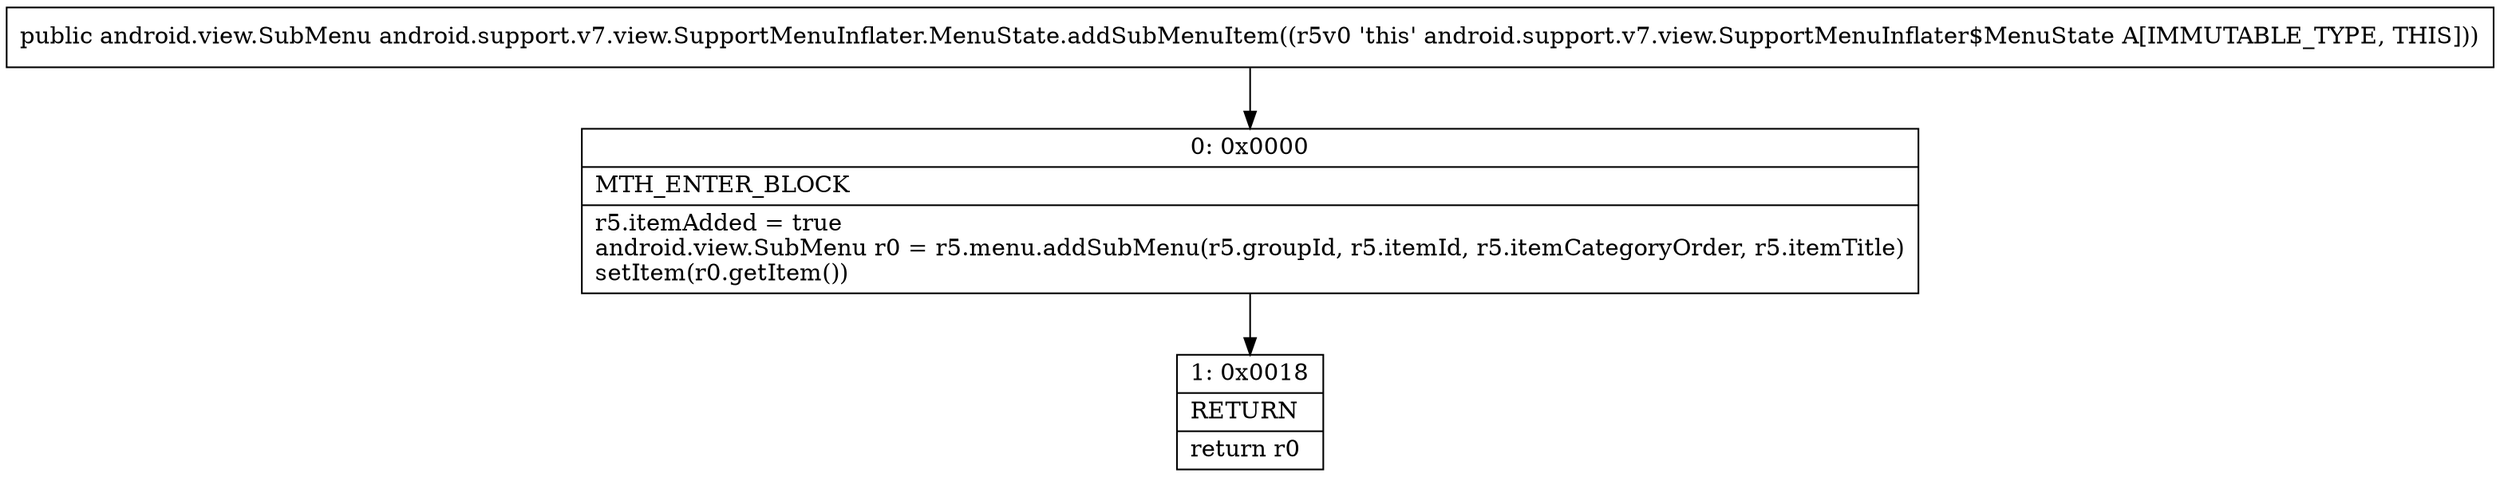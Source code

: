 digraph "CFG forandroid.support.v7.view.SupportMenuInflater.MenuState.addSubMenuItem()Landroid\/view\/SubMenu;" {
Node_0 [shape=record,label="{0\:\ 0x0000|MTH_ENTER_BLOCK\l|r5.itemAdded = true\landroid.view.SubMenu r0 = r5.menu.addSubMenu(r5.groupId, r5.itemId, r5.itemCategoryOrder, r5.itemTitle)\lsetItem(r0.getItem())\l}"];
Node_1 [shape=record,label="{1\:\ 0x0018|RETURN\l|return r0\l}"];
MethodNode[shape=record,label="{public android.view.SubMenu android.support.v7.view.SupportMenuInflater.MenuState.addSubMenuItem((r5v0 'this' android.support.v7.view.SupportMenuInflater$MenuState A[IMMUTABLE_TYPE, THIS])) }"];
MethodNode -> Node_0;
Node_0 -> Node_1;
}


